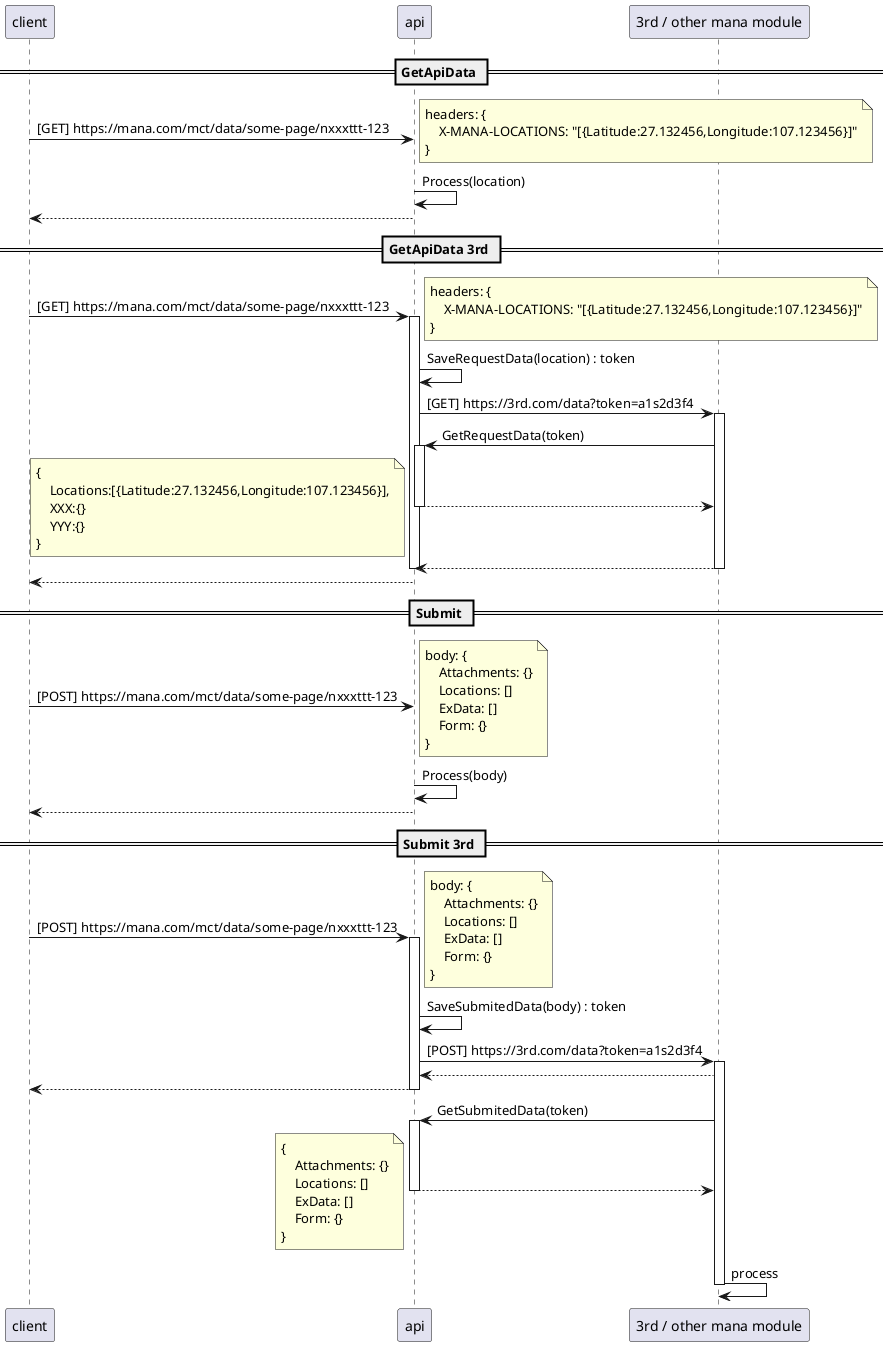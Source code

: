 @startuml sequence

participant client
participant api
participant "3rd / other mana module" as 3rd

== GetApiData ==

client -> api : [GET] https://mana.com/mct/data/some-page/nxxxttt-123
note right
headers: {
    X-MANA-LOCATIONS: "[{Latitude:27.132456,Longitude:107.123456}]"
}
endnote
api -> api : Process(location)
client <-- api

== GetApiData 3rd ==

client -> api : [GET] https://mana.com/mct/data/some-page/nxxxttt-123
activate api
note right
headers: {
    X-MANA-LOCATIONS: "[{Latitude:27.132456,Longitude:107.123456}]"
}
endnote
api -> api : SaveRequestData(location) : token
api -> 3rd : [GET] https://3rd.com/data?token=a1s2d3f4
activate 3rd
api <- 3rd : GetRequestData(token)
activate api
api --> 3rd
note left
{
    Locations:[{Latitude:27.132456,Longitude:107.123456}],
    XXX:{}
    YYY:{}
}
endnote
deactivate
api <-- 3rd
deactivate
deactivate
client <-- api

== Submit ==

client -> api : [POST] https://mana.com/mct/data/some-page/nxxxttt-123
note right
body: {
    Attachments: {}
    Locations: []
    ExData: []
    Form: {}
}
endnote
api -> api : Process(body)
client <-- api

== Submit 3rd ==

client -> api : [POST] https://mana.com/mct/data/some-page/nxxxttt-123
activate api
note right
body: {
    Attachments: {}
    Locations: []
    ExData: []
    Form: {}
}
endnote
api -> api : SaveSubmitedData(body) : token
api -> 3rd : [POST] https://3rd.com/data?token=a1s2d3f4
activate 3rd
api <-- 3rd
client <-- api
deactivate api
api <- 3rd : GetSubmitedData(token)
activate api
api --> 3rd
note left
{
    Attachments: {}
    Locations: []
    ExData: []
    Form: {}
}
endnote
deactivate api
3rd -> 3rd : process
deactivate 3rd

@enduml
